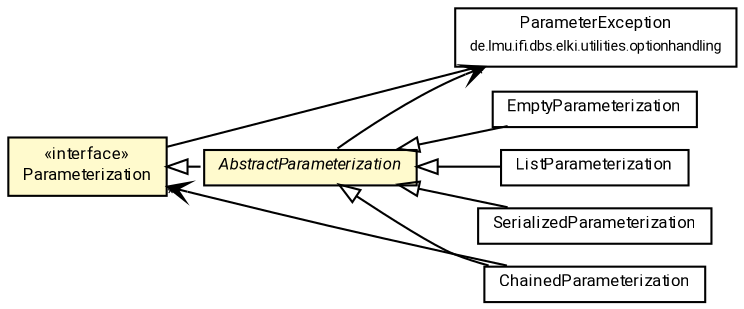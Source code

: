 #!/usr/local/bin/dot
#
# Class diagram 
# Generated by UMLGraph version R5_7_2-60-g0e99a6 (http://www.spinellis.gr/umlgraph/)
#

digraph G {
	graph [fontnames="svg"]
	edge [fontname="Roboto",fontsize=7,labelfontname="Roboto",labelfontsize=7,color="black"];
	node [fontname="Roboto",fontcolor="black",fontsize=8,shape=plaintext,margin=0,width=0,height=0];
	nodesep=0.15;
	ranksep=0.25;
	rankdir=LR;
	// de.lmu.ifi.dbs.elki.utilities.optionhandling.ParameterException
	c1238648 [label=<<table title="de.lmu.ifi.dbs.elki.utilities.optionhandling.ParameterException" border="0" cellborder="1" cellspacing="0" cellpadding="2" href="../ParameterException.html" target="_parent">
		<tr><td><table border="0" cellspacing="0" cellpadding="1">
		<tr><td align="center" balign="center"> <font face="Roboto">ParameterException</font> </td></tr>
		<tr><td align="center" balign="center"> <font face="Roboto" point-size="7.0">de.lmu.ifi.dbs.elki.utilities.optionhandling</font> </td></tr>
		</table></td></tr>
		</table>>, URL="../ParameterException.html"];
	// de.lmu.ifi.dbs.elki.utilities.optionhandling.parameterization.EmptyParameterization
	c1238652 [label=<<table title="de.lmu.ifi.dbs.elki.utilities.optionhandling.parameterization.EmptyParameterization" border="0" cellborder="1" cellspacing="0" cellpadding="2" href="EmptyParameterization.html" target="_parent">
		<tr><td><table border="0" cellspacing="0" cellpadding="1">
		<tr><td align="center" balign="center"> <font face="Roboto">EmptyParameterization</font> </td></tr>
		</table></td></tr>
		</table>>, URL="EmptyParameterization.html"];
	// de.lmu.ifi.dbs.elki.utilities.optionhandling.parameterization.ListParameterization
	c1238654 [label=<<table title="de.lmu.ifi.dbs.elki.utilities.optionhandling.parameterization.ListParameterization" border="0" cellborder="1" cellspacing="0" cellpadding="2" href="ListParameterization.html" target="_parent">
		<tr><td><table border="0" cellspacing="0" cellpadding="1">
		<tr><td align="center" balign="center"> <font face="Roboto">ListParameterization</font> </td></tr>
		</table></td></tr>
		</table>>, URL="ListParameterization.html"];
	// de.lmu.ifi.dbs.elki.utilities.optionhandling.parameterization.Parameterization
	c1238656 [label=<<table title="de.lmu.ifi.dbs.elki.utilities.optionhandling.parameterization.Parameterization" border="0" cellborder="1" cellspacing="0" cellpadding="2" bgcolor="LemonChiffon" href="Parameterization.html" target="_parent">
		<tr><td><table border="0" cellspacing="0" cellpadding="1">
		<tr><td align="center" balign="center"> &#171;interface&#187; </td></tr>
		<tr><td align="center" balign="center"> <font face="Roboto">Parameterization</font> </td></tr>
		</table></td></tr>
		</table>>, URL="Parameterization.html"];
	// de.lmu.ifi.dbs.elki.utilities.optionhandling.parameterization.SerializedParameterization
	c1238660 [label=<<table title="de.lmu.ifi.dbs.elki.utilities.optionhandling.parameterization.SerializedParameterization" border="0" cellborder="1" cellspacing="0" cellpadding="2" href="SerializedParameterization.html" target="_parent">
		<tr><td><table border="0" cellspacing="0" cellpadding="1">
		<tr><td align="center" balign="center"> <font face="Roboto">SerializedParameterization</font> </td></tr>
		</table></td></tr>
		</table>>, URL="SerializedParameterization.html"];
	// de.lmu.ifi.dbs.elki.utilities.optionhandling.parameterization.ChainedParameterization
	c1238661 [label=<<table title="de.lmu.ifi.dbs.elki.utilities.optionhandling.parameterization.ChainedParameterization" border="0" cellborder="1" cellspacing="0" cellpadding="2" href="ChainedParameterization.html" target="_parent">
		<tr><td><table border="0" cellspacing="0" cellpadding="1">
		<tr><td align="center" balign="center"> <font face="Roboto">ChainedParameterization</font> </td></tr>
		</table></td></tr>
		</table>>, URL="ChainedParameterization.html"];
	// de.lmu.ifi.dbs.elki.utilities.optionhandling.parameterization.AbstractParameterization
	c1238662 [label=<<table title="de.lmu.ifi.dbs.elki.utilities.optionhandling.parameterization.AbstractParameterization" border="0" cellborder="1" cellspacing="0" cellpadding="2" bgcolor="lemonChiffon" href="AbstractParameterization.html" target="_parent">
		<tr><td><table border="0" cellspacing="0" cellpadding="1">
		<tr><td align="center" balign="center"> <font face="Roboto"><i>AbstractParameterization</i></font> </td></tr>
		</table></td></tr>
		</table>>, URL="AbstractParameterization.html"];
	// de.lmu.ifi.dbs.elki.utilities.optionhandling.parameterization.EmptyParameterization extends de.lmu.ifi.dbs.elki.utilities.optionhandling.parameterization.AbstractParameterization
	c1238662 -> c1238652 [arrowtail=empty,dir=back,weight=10];
	// de.lmu.ifi.dbs.elki.utilities.optionhandling.parameterization.ListParameterization extends de.lmu.ifi.dbs.elki.utilities.optionhandling.parameterization.AbstractParameterization
	c1238662 -> c1238654 [arrowtail=empty,dir=back,weight=10];
	// de.lmu.ifi.dbs.elki.utilities.optionhandling.parameterization.Parameterization assoc de.lmu.ifi.dbs.elki.utilities.optionhandling.ParameterException
	c1238656 -> c1238648 [arrowhead=none,weight=2];
	// de.lmu.ifi.dbs.elki.utilities.optionhandling.parameterization.SerializedParameterization extends de.lmu.ifi.dbs.elki.utilities.optionhandling.parameterization.AbstractParameterization
	c1238662 -> c1238660 [arrowtail=empty,dir=back,weight=10];
	// de.lmu.ifi.dbs.elki.utilities.optionhandling.parameterization.ChainedParameterization extends de.lmu.ifi.dbs.elki.utilities.optionhandling.parameterization.AbstractParameterization
	c1238662 -> c1238661 [arrowtail=empty,dir=back,weight=10];
	// de.lmu.ifi.dbs.elki.utilities.optionhandling.parameterization.AbstractParameterization implements de.lmu.ifi.dbs.elki.utilities.optionhandling.parameterization.Parameterization
	c1238656 -> c1238662 [arrowtail=empty,style=dashed,dir=back,weight=9];
	// de.lmu.ifi.dbs.elki.utilities.optionhandling.parameterization.ChainedParameterization navassoc de.lmu.ifi.dbs.elki.utilities.optionhandling.parameterization.Parameterization
	c1238661 -> c1238656 [arrowhead=open,weight=1,headlabel="*"];
	// de.lmu.ifi.dbs.elki.utilities.optionhandling.parameterization.AbstractParameterization navassoc de.lmu.ifi.dbs.elki.utilities.optionhandling.ParameterException
	c1238662 -> c1238648 [arrowhead=open,weight=1,headlabel="*"];
}

